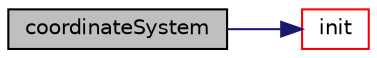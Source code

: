 digraph "coordinateSystem"
{
  bgcolor="transparent";
  edge [fontname="Helvetica",fontsize="10",labelfontname="Helvetica",labelfontsize="10"];
  node [fontname="Helvetica",fontsize="10",shape=record];
  rankdir="LR";
  Node1 [label="coordinateSystem",height=0.2,width=0.4,color="black", fillcolor="grey75", style="filled", fontcolor="black"];
  Node1 -> Node2 [color="midnightblue",fontsize="10",style="solid",fontname="Helvetica"];
  Node2 [label="init",height=0.2,width=0.4,color="red",URL="$a00401.html#a995277f8136ac3b16f04b2e9d446ec3d",tooltip="Init from dict and obr. "];
}
